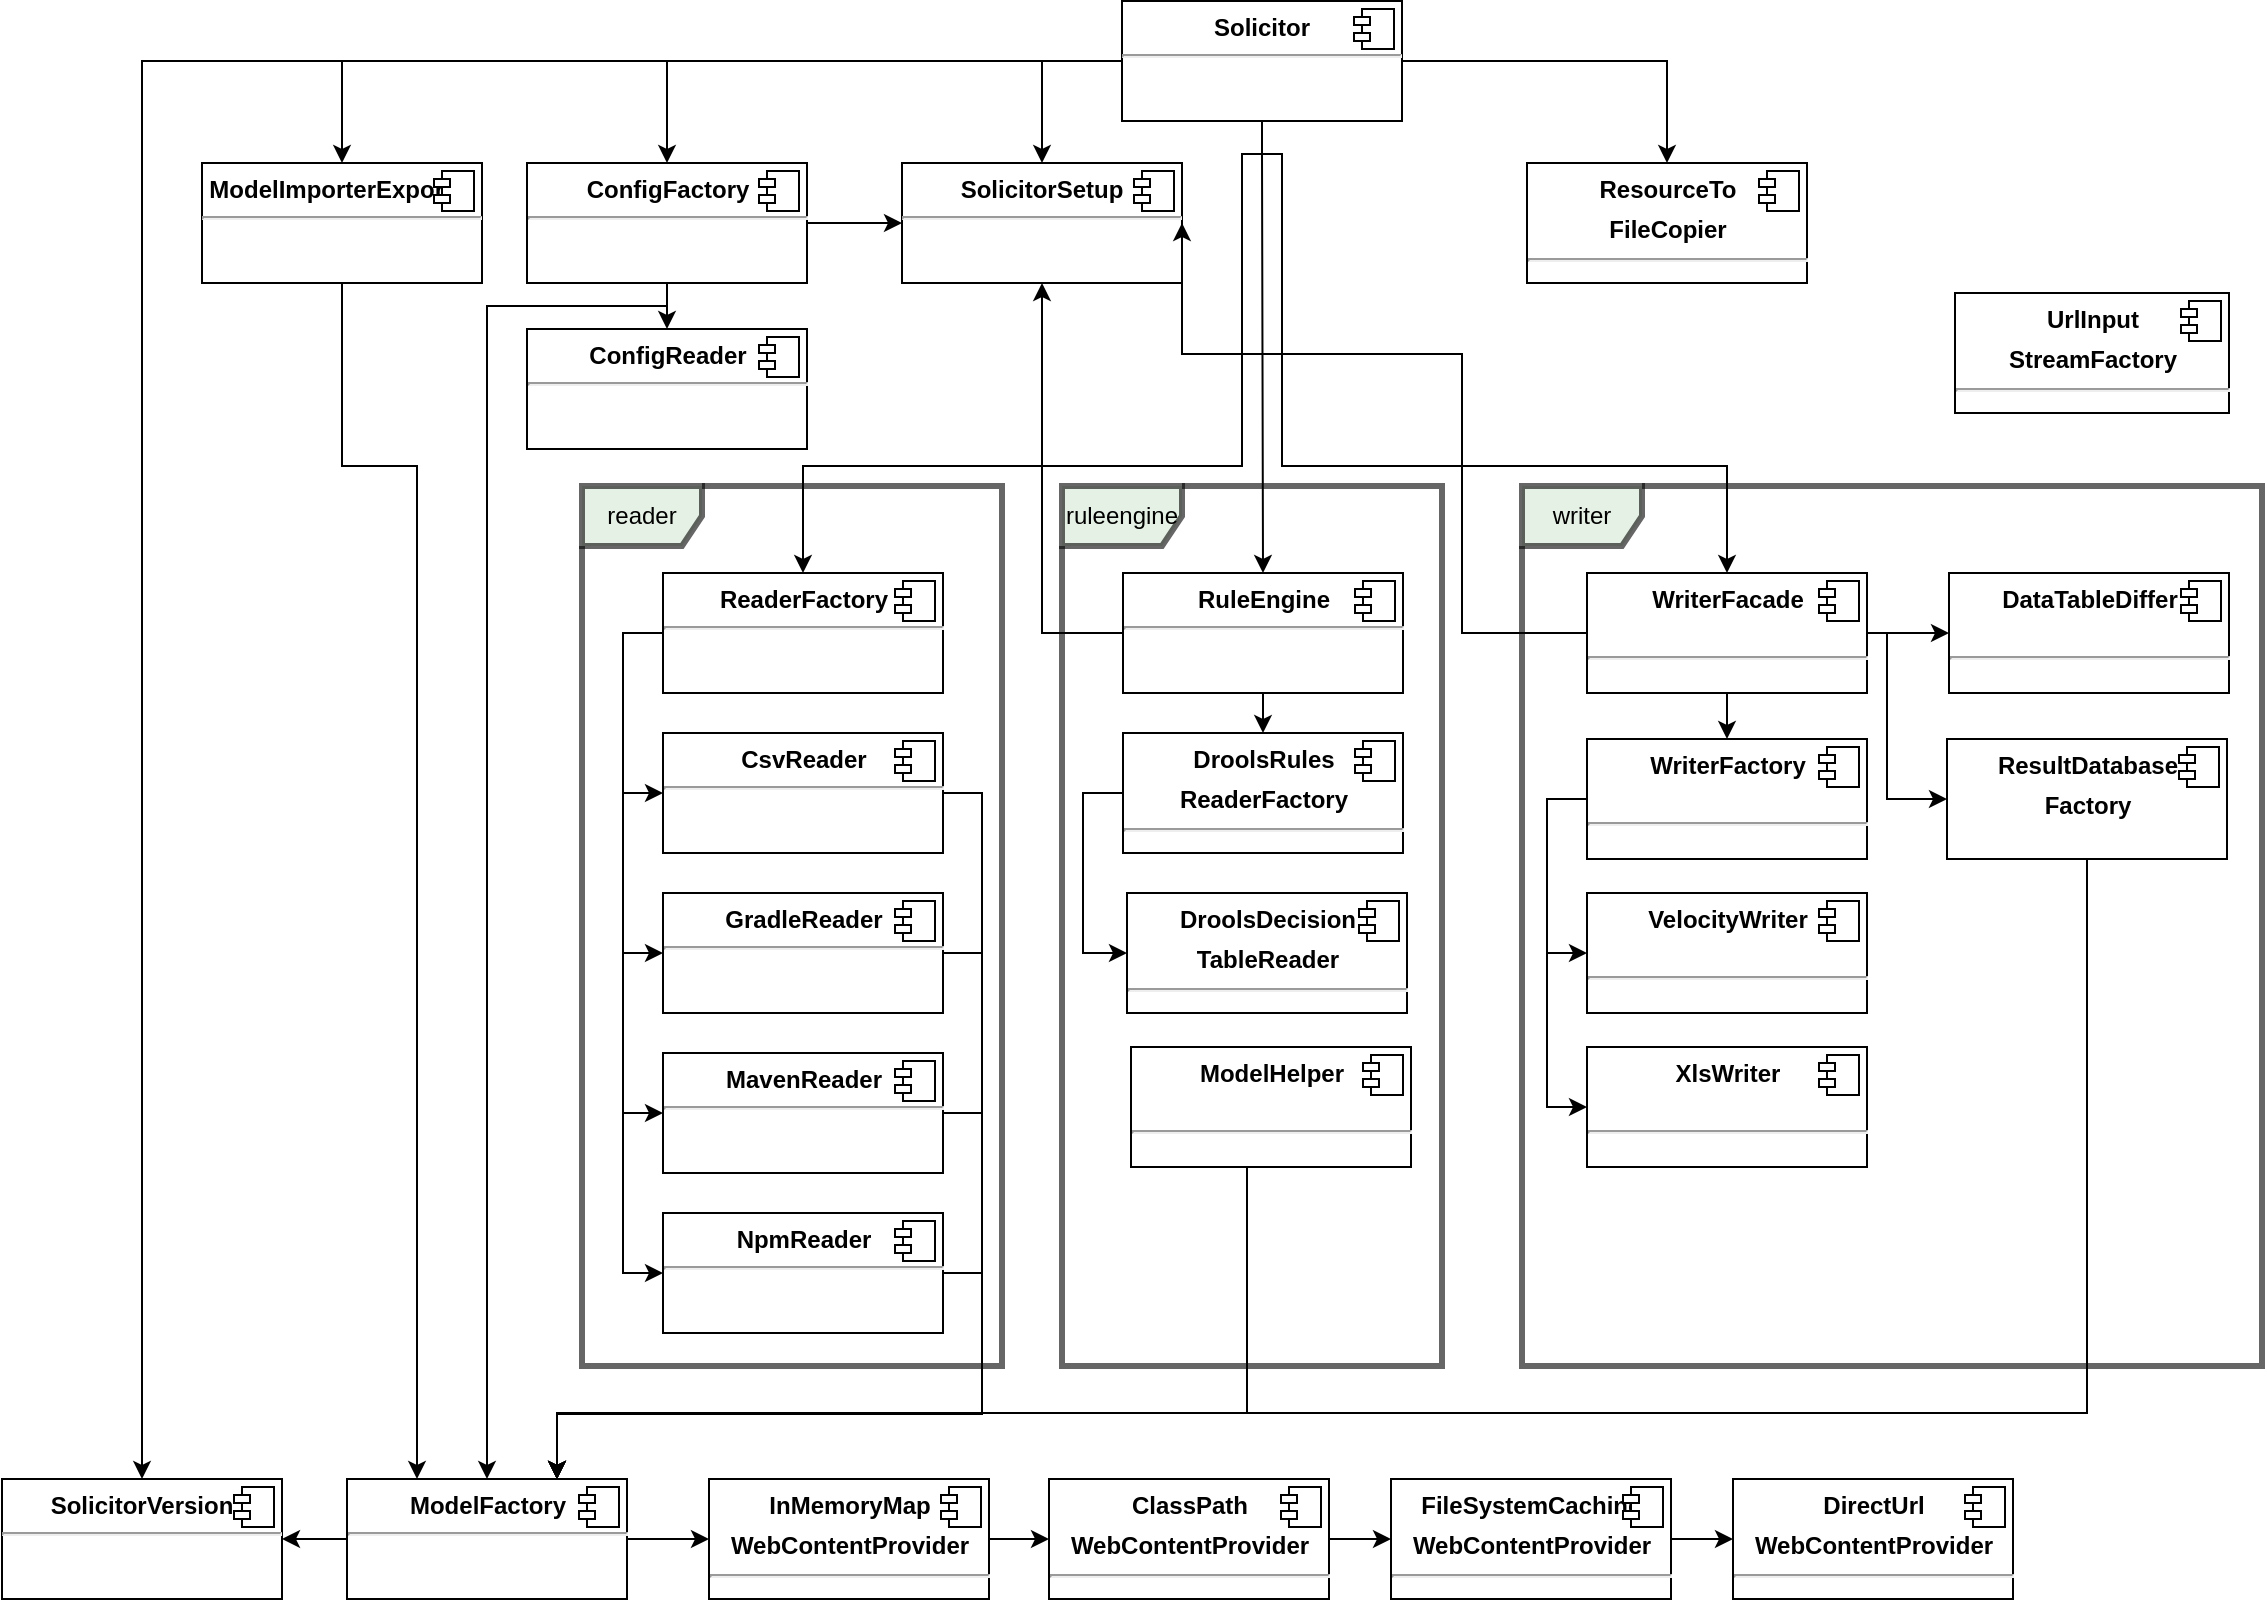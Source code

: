 <mxfile version="12.1.1" type="device" pages="1"><diagram id="d-dk45kshJez7QyFLIaU" name="Page-1"><mxGraphModel dx="928" dy="505" grid="1" gridSize="10" guides="1" tooltips="1" connect="1" arrows="1" fold="1" page="1" pageScale="1" pageWidth="1169" pageHeight="827" math="0" shadow="0"><root><mxCell id="0"/><mxCell id="1" parent="0"/><mxCell id="g61Bc657mv9JkBtAd2AT-109" value="ruleengine" style="shape=umlFrame;whiteSpace=wrap;html=1;fillColor=#D5E8D4;opacity=60;strokeWidth=3;" parent="1" vertex="1"><mxGeometry x="550" y="250" width="190" height="440" as="geometry"/></mxCell><mxCell id="g61Bc657mv9JkBtAd2AT-108" value="reader" style="shape=umlFrame;whiteSpace=wrap;html=1;fillColor=#D5E8D4;opacity=60;strokeWidth=3;" parent="1" vertex="1"><mxGeometry x="310" y="250" width="210" height="440" as="geometry"/></mxCell><mxCell id="g61Bc657mv9JkBtAd2AT-72" style="edgeStyle=orthogonalEdgeStyle;rounded=0;orthogonalLoop=1;jettySize=auto;html=1;" parent="1" source="g61Bc657mv9JkBtAd2AT-1" target="g61Bc657mv9JkBtAd2AT-19" edge="1"><mxGeometry relative="1" as="geometry"/></mxCell><mxCell id="g61Bc657mv9JkBtAd2AT-74" style="edgeStyle=orthogonalEdgeStyle;rounded=0;orthogonalLoop=1;jettySize=auto;html=1;" parent="1" source="g61Bc657mv9JkBtAd2AT-1" target="g61Bc657mv9JkBtAd2AT-9" edge="1"><mxGeometry relative="1" as="geometry"/></mxCell><mxCell id="g61Bc657mv9JkBtAd2AT-75" style="edgeStyle=orthogonalEdgeStyle;rounded=0;orthogonalLoop=1;jettySize=auto;html=1;exitX=0.5;exitY=1;exitDx=0;exitDy=0;entryX=0.5;entryY=0;entryDx=0;entryDy=0;" parent="1" source="g61Bc657mv9JkBtAd2AT-1" target="g61Bc657mv9JkBtAd2AT-54" edge="1"><mxGeometry relative="1" as="geometry"><Array as="points"><mxPoint x="660" y="84"/><mxPoint x="660" y="240"/><mxPoint x="883" y="240"/></Array></mxGeometry></mxCell><mxCell id="g61Bc657mv9JkBtAd2AT-76" style="edgeStyle=orthogonalEdgeStyle;rounded=0;orthogonalLoop=1;jettySize=auto;html=1;exitX=0.5;exitY=1;exitDx=0;exitDy=0;entryX=0.5;entryY=0;entryDx=0;entryDy=0;" parent="1" source="g61Bc657mv9JkBtAd2AT-1" target="g61Bc657mv9JkBtAd2AT-38" edge="1"><mxGeometry relative="1" as="geometry"><Array as="points"><mxPoint x="651" y="84"/></Array></mxGeometry></mxCell><mxCell id="g61Bc657mv9JkBtAd2AT-78" style="edgeStyle=orthogonalEdgeStyle;rounded=0;orthogonalLoop=1;jettySize=auto;html=1;exitX=0;exitY=0.5;exitDx=0;exitDy=0;entryX=0.5;entryY=0;entryDx=0;entryDy=0;" parent="1" source="g61Bc657mv9JkBtAd2AT-1" target="g61Bc657mv9JkBtAd2AT-5" edge="1"><mxGeometry relative="1" as="geometry"><Array as="points"><mxPoint x="90" y="38"/></Array></mxGeometry></mxCell><mxCell id="g61Bc657mv9JkBtAd2AT-79" style="edgeStyle=orthogonalEdgeStyle;rounded=0;orthogonalLoop=1;jettySize=auto;html=1;exitX=0;exitY=0.5;exitDx=0;exitDy=0;" parent="1" source="g61Bc657mv9JkBtAd2AT-1" target="g61Bc657mv9JkBtAd2AT-21" edge="1"><mxGeometry relative="1" as="geometry"/></mxCell><mxCell id="g61Bc657mv9JkBtAd2AT-80" style="edgeStyle=orthogonalEdgeStyle;rounded=0;orthogonalLoop=1;jettySize=auto;html=1;exitX=0;exitY=0.5;exitDx=0;exitDy=0;entryX=0.5;entryY=0;entryDx=0;entryDy=0;" parent="1" source="g61Bc657mv9JkBtAd2AT-1" target="g61Bc657mv9JkBtAd2AT-3" edge="1"><mxGeometry relative="1" as="geometry"/></mxCell><mxCell id="g61Bc657mv9JkBtAd2AT-81" style="edgeStyle=orthogonalEdgeStyle;rounded=0;orthogonalLoop=1;jettySize=auto;html=1;exitX=0.5;exitY=1;exitDx=0;exitDy=0;entryX=0.5;entryY=0;entryDx=0;entryDy=0;" parent="1" source="g61Bc657mv9JkBtAd2AT-1" target="g61Bc657mv9JkBtAd2AT-26" edge="1"><mxGeometry relative="1" as="geometry"><Array as="points"><mxPoint x="640" y="84"/><mxPoint x="640" y="240"/><mxPoint x="421" y="240"/></Array></mxGeometry></mxCell><mxCell id="g61Bc657mv9JkBtAd2AT-1" value="&lt;p style=&quot;margin: 0px ; margin-top: 6px ; text-align: center&quot;&gt;&lt;b&gt;Solicitor&lt;/b&gt;&lt;/p&gt;&lt;hr&gt;" style="align=left;overflow=fill;html=1;rotation=0;" parent="1" vertex="1"><mxGeometry x="580" y="7.5" width="140" height="60" as="geometry"/></mxCell><mxCell id="g61Bc657mv9JkBtAd2AT-2" value="" style="shape=component;jettyWidth=8;jettyHeight=4;" parent="g61Bc657mv9JkBtAd2AT-1" vertex="1"><mxGeometry x="1" width="20" height="20" relative="1" as="geometry"><mxPoint x="-24" y="4" as="offset"/></mxGeometry></mxCell><mxCell id="g61Bc657mv9JkBtAd2AT-3" value="&lt;p style=&quot;margin: 0px ; margin-top: 6px ; text-align: center&quot;&gt;&lt;b&gt;SolicitorSetup&lt;/b&gt;&lt;/p&gt;&lt;hr&gt;" style="align=left;overflow=fill;html=1;rotation=0;" parent="1" vertex="1"><mxGeometry x="470" y="88.5" width="140" height="60" as="geometry"/></mxCell><mxCell id="g61Bc657mv9JkBtAd2AT-4" value="" style="shape=component;jettyWidth=8;jettyHeight=4;" parent="g61Bc657mv9JkBtAd2AT-3" vertex="1"><mxGeometry x="1" width="20" height="20" relative="1" as="geometry"><mxPoint x="-24" y="4" as="offset"/></mxGeometry></mxCell><mxCell id="g61Bc657mv9JkBtAd2AT-5" value="&lt;p style=&quot;margin: 0px ; margin-top: 6px ; text-align: center&quot;&gt;&lt;b&gt;SolicitorVersion&lt;/b&gt;&lt;/p&gt;&lt;hr&gt;" style="align=left;overflow=fill;html=1;rotation=0;" parent="1" vertex="1"><mxGeometry x="20" y="746.5" width="140" height="60" as="geometry"/></mxCell><mxCell id="g61Bc657mv9JkBtAd2AT-6" value="" style="shape=component;jettyWidth=8;jettyHeight=4;" parent="g61Bc657mv9JkBtAd2AT-5" vertex="1"><mxGeometry x="1" width="20" height="20" relative="1" as="geometry"><mxPoint x="-24" y="4" as="offset"/></mxGeometry></mxCell><mxCell id="g61Bc657mv9JkBtAd2AT-7" value="&lt;p style=&quot;margin: 0px ; margin-top: 6px ; text-align: center&quot;&gt;&lt;b&gt;UrlInput&lt;/b&gt;&lt;/p&gt;&lt;p style=&quot;margin: 0px ; margin-top: 6px ; text-align: center&quot;&gt;&lt;b&gt;StreamFactory&lt;/b&gt;&lt;br&gt;&lt;/p&gt;&lt;hr&gt;" style="align=left;overflow=fill;html=1;rotation=0;" parent="1" vertex="1"><mxGeometry x="996.5" y="153.5" width="137" height="60" as="geometry"/></mxCell><mxCell id="g61Bc657mv9JkBtAd2AT-8" value="" style="shape=component;jettyWidth=8;jettyHeight=4;" parent="g61Bc657mv9JkBtAd2AT-7" vertex="1"><mxGeometry x="1" width="20" height="20" relative="1" as="geometry"><mxPoint x="-24" y="4" as="offset"/></mxGeometry></mxCell><mxCell id="g61Bc657mv9JkBtAd2AT-9" value="&lt;p style=&quot;margin: 0px ; margin-top: 6px ; text-align: center&quot;&gt;&lt;b&gt;ResourceTo&lt;/b&gt;&lt;/p&gt;&lt;p style=&quot;margin: 0px ; margin-top: 6px ; text-align: center&quot;&gt;&lt;b&gt;FileCopier&lt;/b&gt;&lt;br&gt;&lt;/p&gt;&lt;hr&gt;" style="align=left;overflow=fill;html=1;rotation=0;" parent="1" vertex="1"><mxGeometry x="782.5" y="88.5" width="140" height="60" as="geometry"/></mxCell><mxCell id="g61Bc657mv9JkBtAd2AT-10" value="" style="shape=component;jettyWidth=8;jettyHeight=4;" parent="g61Bc657mv9JkBtAd2AT-9" vertex="1"><mxGeometry x="1" width="20" height="20" relative="1" as="geometry"><mxPoint x="-24" y="4" as="offset"/></mxGeometry></mxCell><mxCell id="g61Bc657mv9JkBtAd2AT-88" style="edgeStyle=orthogonalEdgeStyle;rounded=0;orthogonalLoop=1;jettySize=auto;html=1;exitX=1;exitY=0.5;exitDx=0;exitDy=0;entryX=0;entryY=0.5;entryDx=0;entryDy=0;" parent="1" source="g61Bc657mv9JkBtAd2AT-11" target="g61Bc657mv9JkBtAd2AT-15" edge="1"><mxGeometry relative="1" as="geometry"/></mxCell><mxCell id="g61Bc657mv9JkBtAd2AT-11" value="&lt;p style=&quot;margin: 0px ; margin-top: 6px ; text-align: center&quot;&gt;&lt;b&gt;ClassPath&lt;/b&gt;&lt;/p&gt;&lt;p style=&quot;margin: 0px ; margin-top: 6px ; text-align: center&quot;&gt;&lt;b&gt;WebContentProvider&lt;/b&gt;&lt;br&gt;&lt;/p&gt;&lt;hr&gt;" style="align=left;overflow=fill;html=1;rotation=0;" parent="1" vertex="1"><mxGeometry x="543.5" y="746.5" width="140" height="60" as="geometry"/></mxCell><mxCell id="g61Bc657mv9JkBtAd2AT-12" value="" style="shape=component;jettyWidth=8;jettyHeight=4;" parent="g61Bc657mv9JkBtAd2AT-11" vertex="1"><mxGeometry x="1" width="20" height="20" relative="1" as="geometry"><mxPoint x="-24" y="4" as="offset"/></mxGeometry></mxCell><mxCell id="g61Bc657mv9JkBtAd2AT-13" value="&lt;p style=&quot;margin: 0px ; margin-top: 6px ; text-align: center&quot;&gt;&lt;b&gt;DirectUrl&lt;/b&gt;&lt;/p&gt;&lt;p style=&quot;margin: 0px ; margin-top: 6px ; text-align: center&quot;&gt;&lt;b&gt;WebContentProvider&lt;/b&gt;&lt;br&gt;&lt;/p&gt;&lt;hr&gt;" style="align=left;overflow=fill;html=1;rotation=0;" parent="1" vertex="1"><mxGeometry x="885.5" y="746.5" width="140" height="60" as="geometry"/></mxCell><mxCell id="g61Bc657mv9JkBtAd2AT-14" value="" style="shape=component;jettyWidth=8;jettyHeight=4;" parent="g61Bc657mv9JkBtAd2AT-13" vertex="1"><mxGeometry x="1" width="20" height="20" relative="1" as="geometry"><mxPoint x="-24" y="4" as="offset"/></mxGeometry></mxCell><mxCell id="g61Bc657mv9JkBtAd2AT-89" style="edgeStyle=orthogonalEdgeStyle;rounded=0;orthogonalLoop=1;jettySize=auto;html=1;exitX=1;exitY=0.5;exitDx=0;exitDy=0;entryX=0;entryY=0.5;entryDx=0;entryDy=0;" parent="1" source="g61Bc657mv9JkBtAd2AT-15" target="g61Bc657mv9JkBtAd2AT-13" edge="1"><mxGeometry relative="1" as="geometry"/></mxCell><mxCell id="g61Bc657mv9JkBtAd2AT-15" value="&lt;p style=&quot;margin: 0px ; margin-top: 6px ; text-align: center&quot;&gt;&lt;b&gt;FileSystemCaching&lt;/b&gt;&lt;/p&gt;&lt;p style=&quot;margin: 0px ; margin-top: 6px ; text-align: center&quot;&gt;&lt;b&gt;WebContentProvider&lt;/b&gt;&lt;br&gt;&lt;/p&gt;&lt;hr&gt;" style="align=left;overflow=fill;html=1;rotation=0;" parent="1" vertex="1"><mxGeometry x="714.5" y="746.5" width="140" height="60" as="geometry"/></mxCell><mxCell id="g61Bc657mv9JkBtAd2AT-16" value="" style="shape=component;jettyWidth=8;jettyHeight=4;" parent="g61Bc657mv9JkBtAd2AT-15" vertex="1"><mxGeometry x="1" width="20" height="20" relative="1" as="geometry"><mxPoint x="-24" y="4" as="offset"/></mxGeometry></mxCell><mxCell id="g61Bc657mv9JkBtAd2AT-87" style="edgeStyle=orthogonalEdgeStyle;rounded=0;orthogonalLoop=1;jettySize=auto;html=1;exitX=1;exitY=0.5;exitDx=0;exitDy=0;entryX=0;entryY=0.5;entryDx=0;entryDy=0;" parent="1" source="g61Bc657mv9JkBtAd2AT-17" target="g61Bc657mv9JkBtAd2AT-11" edge="1"><mxGeometry relative="1" as="geometry"/></mxCell><mxCell id="g61Bc657mv9JkBtAd2AT-17" value="&lt;p style=&quot;margin: 0px ; margin-top: 6px ; text-align: center&quot;&gt;&lt;b&gt;InMemoryMap&lt;/b&gt;&lt;/p&gt;&lt;p style=&quot;margin: 0px ; margin-top: 6px ; text-align: center&quot;&gt;&lt;b&gt;WebContentProvider&lt;/b&gt;&lt;br&gt;&lt;/p&gt;&lt;hr&gt;" style="align=left;overflow=fill;html=1;rotation=0;" parent="1" vertex="1"><mxGeometry x="373.5" y="746.5" width="140" height="60" as="geometry"/></mxCell><mxCell id="g61Bc657mv9JkBtAd2AT-18" value="" style="shape=component;jettyWidth=8;jettyHeight=4;" parent="g61Bc657mv9JkBtAd2AT-17" vertex="1"><mxGeometry x="1" width="20" height="20" relative="1" as="geometry"><mxPoint x="-24" y="4" as="offset"/></mxGeometry></mxCell><mxCell id="g61Bc657mv9JkBtAd2AT-71" style="edgeStyle=orthogonalEdgeStyle;rounded=0;orthogonalLoop=1;jettySize=auto;html=1;exitX=0.5;exitY=1;exitDx=0;exitDy=0;entryX=0.25;entryY=0;entryDx=0;entryDy=0;" parent="1" source="g61Bc657mv9JkBtAd2AT-19" target="g61Bc657mv9JkBtAd2AT-24" edge="1"><mxGeometry relative="1" as="geometry"><Array as="points"><mxPoint x="190" y="240"/><mxPoint x="228" y="240"/></Array></mxGeometry></mxCell><mxCell id="g61Bc657mv9JkBtAd2AT-19" value="&lt;p style=&quot;margin: 0px ; margin-top: 6px ; text-align: center&quot;&gt;&lt;b&gt;ModelImporterExporter&lt;/b&gt;&lt;/p&gt;&lt;hr&gt;" style="align=left;overflow=fill;html=1;rotation=0;" parent="1" vertex="1"><mxGeometry x="120" y="88.5" width="140" height="60" as="geometry"/></mxCell><mxCell id="g61Bc657mv9JkBtAd2AT-20" value="" style="shape=component;jettyWidth=8;jettyHeight=4;" parent="g61Bc657mv9JkBtAd2AT-19" vertex="1"><mxGeometry x="1" width="20" height="20" relative="1" as="geometry"><mxPoint x="-24" y="4" as="offset"/></mxGeometry></mxCell><mxCell id="g61Bc657mv9JkBtAd2AT-90" style="edgeStyle=orthogonalEdgeStyle;rounded=0;orthogonalLoop=1;jettySize=auto;html=1;exitX=0.5;exitY=1;exitDx=0;exitDy=0;entryX=0.5;entryY=0;entryDx=0;entryDy=0;" parent="1" source="g61Bc657mv9JkBtAd2AT-21" target="g61Bc657mv9JkBtAd2AT-24" edge="1"><mxGeometry relative="1" as="geometry"><Array as="points"><mxPoint x="353" y="160"/><mxPoint x="263" y="160"/></Array></mxGeometry></mxCell><mxCell id="g61Bc657mv9JkBtAd2AT-102" style="edgeStyle=orthogonalEdgeStyle;rounded=0;orthogonalLoop=1;jettySize=auto;html=1;exitX=1;exitY=0.5;exitDx=0;exitDy=0;entryX=0;entryY=0.5;entryDx=0;entryDy=0;" parent="1" source="g61Bc657mv9JkBtAd2AT-21" target="g61Bc657mv9JkBtAd2AT-3" edge="1"><mxGeometry relative="1" as="geometry"/></mxCell><mxCell id="E12I5hy7IiAWHUOPnKXT-3" style="edgeStyle=orthogonalEdgeStyle;rounded=0;orthogonalLoop=1;jettySize=auto;html=1;exitX=0.5;exitY=1;exitDx=0;exitDy=0;entryX=0.5;entryY=0;entryDx=0;entryDy=0;" edge="1" parent="1" source="g61Bc657mv9JkBtAd2AT-21" target="E12I5hy7IiAWHUOPnKXT-1"><mxGeometry relative="1" as="geometry"><Array as="points"><mxPoint x="353" y="170"/><mxPoint x="353" y="170"/></Array></mxGeometry></mxCell><mxCell id="g61Bc657mv9JkBtAd2AT-21" value="&lt;p style=&quot;margin: 0px ; margin-top: 6px ; text-align: center&quot;&gt;&lt;b&gt;ConfigFactory&lt;/b&gt;&lt;/p&gt;&lt;hr&gt;" style="align=left;overflow=fill;html=1;rotation=0;" parent="1" vertex="1"><mxGeometry x="282.5" y="88.5" width="140" height="60" as="geometry"/></mxCell><mxCell id="g61Bc657mv9JkBtAd2AT-22" value="" style="shape=component;jettyWidth=8;jettyHeight=4;" parent="g61Bc657mv9JkBtAd2AT-21" vertex="1"><mxGeometry x="1" width="20" height="20" relative="1" as="geometry"><mxPoint x="-24" y="4" as="offset"/></mxGeometry></mxCell><mxCell id="g61Bc657mv9JkBtAd2AT-86" style="edgeStyle=orthogonalEdgeStyle;rounded=0;orthogonalLoop=1;jettySize=auto;html=1;exitX=1;exitY=0.5;exitDx=0;exitDy=0;entryX=0;entryY=0.5;entryDx=0;entryDy=0;" parent="1" source="g61Bc657mv9JkBtAd2AT-24" target="g61Bc657mv9JkBtAd2AT-17" edge="1"><mxGeometry relative="1" as="geometry"/></mxCell><mxCell id="g61Bc657mv9JkBtAd2AT-101" style="edgeStyle=orthogonalEdgeStyle;rounded=0;orthogonalLoop=1;jettySize=auto;html=1;exitX=0;exitY=0.5;exitDx=0;exitDy=0;entryX=1;entryY=0.5;entryDx=0;entryDy=0;" parent="1" source="g61Bc657mv9JkBtAd2AT-24" target="g61Bc657mv9JkBtAd2AT-5" edge="1"><mxGeometry relative="1" as="geometry"/></mxCell><mxCell id="g61Bc657mv9JkBtAd2AT-24" value="&lt;p style=&quot;margin: 0px ; margin-top: 6px ; text-align: center&quot;&gt;&lt;b&gt;ModelFactory&lt;/b&gt;&lt;/p&gt;&lt;hr&gt;" style="align=left;overflow=fill;html=1;rotation=0;" parent="1" vertex="1"><mxGeometry x="192.5" y="746.5" width="140" height="60" as="geometry"/></mxCell><mxCell id="g61Bc657mv9JkBtAd2AT-25" value="" style="shape=component;jettyWidth=8;jettyHeight=4;" parent="g61Bc657mv9JkBtAd2AT-24" vertex="1"><mxGeometry x="1" width="20" height="20" relative="1" as="geometry"><mxPoint x="-24" y="4" as="offset"/></mxGeometry></mxCell><mxCell id="g61Bc657mv9JkBtAd2AT-57" style="edgeStyle=orthogonalEdgeStyle;rounded=0;orthogonalLoop=1;jettySize=auto;html=1;exitX=0;exitY=0.5;exitDx=0;exitDy=0;entryX=0;entryY=0.5;entryDx=0;entryDy=0;" parent="1" source="g61Bc657mv9JkBtAd2AT-26" target="g61Bc657mv9JkBtAd2AT-28" edge="1"><mxGeometry relative="1" as="geometry"/></mxCell><mxCell id="g61Bc657mv9JkBtAd2AT-59" style="edgeStyle=orthogonalEdgeStyle;rounded=0;orthogonalLoop=1;jettySize=auto;html=1;exitX=0;exitY=0.5;exitDx=0;exitDy=0;entryX=0;entryY=0.5;entryDx=0;entryDy=0;" parent="1" source="g61Bc657mv9JkBtAd2AT-26" target="g61Bc657mv9JkBtAd2AT-30" edge="1"><mxGeometry relative="1" as="geometry"/></mxCell><mxCell id="g61Bc657mv9JkBtAd2AT-60" style="edgeStyle=orthogonalEdgeStyle;rounded=0;orthogonalLoop=1;jettySize=auto;html=1;exitX=0;exitY=0.5;exitDx=0;exitDy=0;entryX=0;entryY=0.5;entryDx=0;entryDy=0;" parent="1" source="g61Bc657mv9JkBtAd2AT-26" target="g61Bc657mv9JkBtAd2AT-32" edge="1"><mxGeometry relative="1" as="geometry"/></mxCell><mxCell id="g61Bc657mv9JkBtAd2AT-61" style="edgeStyle=orthogonalEdgeStyle;rounded=0;orthogonalLoop=1;jettySize=auto;html=1;exitX=0;exitY=0.5;exitDx=0;exitDy=0;entryX=0;entryY=0.5;entryDx=0;entryDy=0;" parent="1" source="g61Bc657mv9JkBtAd2AT-26" target="g61Bc657mv9JkBtAd2AT-34" edge="1"><mxGeometry relative="1" as="geometry"/></mxCell><mxCell id="g61Bc657mv9JkBtAd2AT-26" value="&lt;p style=&quot;margin: 0px ; margin-top: 6px ; text-align: center&quot;&gt;&lt;b&gt;ReaderFactory&lt;/b&gt;&lt;/p&gt;&lt;hr&gt;" style="align=left;overflow=fill;html=1;rotation=0;" parent="1" vertex="1"><mxGeometry x="350.5" y="293.5" width="140" height="60" as="geometry"/></mxCell><mxCell id="g61Bc657mv9JkBtAd2AT-27" value="" style="shape=component;jettyWidth=8;jettyHeight=4;" parent="g61Bc657mv9JkBtAd2AT-26" vertex="1"><mxGeometry x="1" width="20" height="20" relative="1" as="geometry"><mxPoint x="-24" y="4" as="offset"/></mxGeometry></mxCell><mxCell id="g61Bc657mv9JkBtAd2AT-95" style="edgeStyle=orthogonalEdgeStyle;rounded=0;orthogonalLoop=1;jettySize=auto;html=1;exitX=1;exitY=0.5;exitDx=0;exitDy=0;entryX=0.75;entryY=0;entryDx=0;entryDy=0;" parent="1" source="g61Bc657mv9JkBtAd2AT-28" target="g61Bc657mv9JkBtAd2AT-24" edge="1"><mxGeometry relative="1" as="geometry"><Array as="points"><mxPoint x="510" y="404"/><mxPoint x="510" y="714"/><mxPoint x="298" y="714"/></Array></mxGeometry></mxCell><mxCell id="g61Bc657mv9JkBtAd2AT-28" value="&lt;p style=&quot;margin: 0px ; margin-top: 6px ; text-align: center&quot;&gt;&lt;b&gt;CsvReader&lt;/b&gt;&lt;/p&gt;&lt;hr&gt;" style="align=left;overflow=fill;html=1;rotation=0;" parent="1" vertex="1"><mxGeometry x="350.5" y="373.5" width="140" height="60" as="geometry"/></mxCell><mxCell id="g61Bc657mv9JkBtAd2AT-29" value="" style="shape=component;jettyWidth=8;jettyHeight=4;" parent="g61Bc657mv9JkBtAd2AT-28" vertex="1"><mxGeometry x="1" width="20" height="20" relative="1" as="geometry"><mxPoint x="-24" y="4" as="offset"/></mxGeometry></mxCell><mxCell id="g61Bc657mv9JkBtAd2AT-96" style="edgeStyle=orthogonalEdgeStyle;rounded=0;orthogonalLoop=1;jettySize=auto;html=1;exitX=1;exitY=0.5;exitDx=0;exitDy=0;entryX=0.75;entryY=0;entryDx=0;entryDy=0;" parent="1" source="g61Bc657mv9JkBtAd2AT-30" target="g61Bc657mv9JkBtAd2AT-24" edge="1"><mxGeometry relative="1" as="geometry"><Array as="points"><mxPoint x="510" y="484"/><mxPoint x="510" y="714"/><mxPoint x="298" y="714"/></Array></mxGeometry></mxCell><mxCell id="g61Bc657mv9JkBtAd2AT-30" value="&lt;p style=&quot;margin: 0px ; margin-top: 6px ; text-align: center&quot;&gt;&lt;b&gt;GradleReader&lt;/b&gt;&lt;/p&gt;&lt;hr&gt;" style="align=left;overflow=fill;html=1;rotation=0;" parent="1" vertex="1"><mxGeometry x="350.5" y="453.5" width="140" height="60" as="geometry"/></mxCell><mxCell id="g61Bc657mv9JkBtAd2AT-31" value="" style="shape=component;jettyWidth=8;jettyHeight=4;" parent="g61Bc657mv9JkBtAd2AT-30" vertex="1"><mxGeometry x="1" width="20" height="20" relative="1" as="geometry"><mxPoint x="-24" y="4" as="offset"/></mxGeometry></mxCell><mxCell id="g61Bc657mv9JkBtAd2AT-97" style="edgeStyle=orthogonalEdgeStyle;rounded=0;orthogonalLoop=1;jettySize=auto;html=1;exitX=1;exitY=0.5;exitDx=0;exitDy=0;entryX=0.75;entryY=0;entryDx=0;entryDy=0;" parent="1" source="g61Bc657mv9JkBtAd2AT-32" target="g61Bc657mv9JkBtAd2AT-24" edge="1"><mxGeometry relative="1" as="geometry"><Array as="points"><mxPoint x="510" y="564"/><mxPoint x="510" y="714"/><mxPoint x="298" y="714"/></Array></mxGeometry></mxCell><mxCell id="g61Bc657mv9JkBtAd2AT-32" value="&lt;p style=&quot;margin: 0px ; margin-top: 6px ; text-align: center&quot;&gt;&lt;b&gt;MavenReader&lt;/b&gt;&lt;/p&gt;&lt;hr&gt;" style="align=left;overflow=fill;html=1;rotation=0;" parent="1" vertex="1"><mxGeometry x="350.5" y="533.5" width="140" height="60" as="geometry"/></mxCell><mxCell id="g61Bc657mv9JkBtAd2AT-33" value="" style="shape=component;jettyWidth=8;jettyHeight=4;" parent="g61Bc657mv9JkBtAd2AT-32" vertex="1"><mxGeometry x="1" width="20" height="20" relative="1" as="geometry"><mxPoint x="-24" y="4" as="offset"/></mxGeometry></mxCell><mxCell id="g61Bc657mv9JkBtAd2AT-98" style="edgeStyle=orthogonalEdgeStyle;rounded=0;orthogonalLoop=1;jettySize=auto;html=1;exitX=1;exitY=0.5;exitDx=0;exitDy=0;entryX=0.75;entryY=0;entryDx=0;entryDy=0;" parent="1" source="g61Bc657mv9JkBtAd2AT-34" target="g61Bc657mv9JkBtAd2AT-24" edge="1"><mxGeometry relative="1" as="geometry"><Array as="points"><mxPoint x="510" y="644"/><mxPoint x="510" y="714"/><mxPoint x="298" y="714"/></Array></mxGeometry></mxCell><mxCell id="g61Bc657mv9JkBtAd2AT-34" value="&lt;p style=&quot;margin: 0px ; margin-top: 6px ; text-align: center&quot;&gt;&lt;b&gt;NpmReader&lt;/b&gt;&lt;/p&gt;&lt;hr&gt;" style="align=left;overflow=fill;html=1;rotation=0;" parent="1" vertex="1"><mxGeometry x="350.5" y="613.5" width="140" height="60" as="geometry"/></mxCell><mxCell id="g61Bc657mv9JkBtAd2AT-35" value="" style="shape=component;jettyWidth=8;jettyHeight=4;" parent="g61Bc657mv9JkBtAd2AT-34" vertex="1"><mxGeometry x="1" width="20" height="20" relative="1" as="geometry"><mxPoint x="-24" y="4" as="offset"/></mxGeometry></mxCell><mxCell id="g61Bc657mv9JkBtAd2AT-36" value="&lt;p style=&quot;margin: 0px ; margin-top: 6px ; text-align: center&quot;&gt;&lt;b&gt;DroolsDecision&lt;/b&gt;&lt;/p&gt;&lt;p style=&quot;margin: 0px ; margin-top: 6px ; text-align: center&quot;&gt;&lt;b&gt;TableReader&lt;/b&gt;&lt;/p&gt;&lt;hr&gt;" style="align=left;overflow=fill;html=1;rotation=0;" parent="1" vertex="1"><mxGeometry x="582.5" y="453.5" width="140" height="60" as="geometry"/></mxCell><mxCell id="g61Bc657mv9JkBtAd2AT-37" value="" style="shape=component;jettyWidth=8;jettyHeight=4;" parent="g61Bc657mv9JkBtAd2AT-36" vertex="1"><mxGeometry x="1" width="20" height="20" relative="1" as="geometry"><mxPoint x="-24" y="4" as="offset"/></mxGeometry></mxCell><mxCell id="g61Bc657mv9JkBtAd2AT-70" style="edgeStyle=orthogonalEdgeStyle;rounded=0;orthogonalLoop=1;jettySize=auto;html=1;exitX=0.5;exitY=1;exitDx=0;exitDy=0;entryX=0.5;entryY=0;entryDx=0;entryDy=0;" parent="1" source="g61Bc657mv9JkBtAd2AT-38" target="g61Bc657mv9JkBtAd2AT-40" edge="1"><mxGeometry relative="1" as="geometry"/></mxCell><mxCell id="g61Bc657mv9JkBtAd2AT-103" style="edgeStyle=orthogonalEdgeStyle;rounded=0;orthogonalLoop=1;jettySize=auto;html=1;exitX=0;exitY=0.5;exitDx=0;exitDy=0;entryX=0.5;entryY=1;entryDx=0;entryDy=0;" parent="1" source="g61Bc657mv9JkBtAd2AT-38" target="g61Bc657mv9JkBtAd2AT-3" edge="1"><mxGeometry relative="1" as="geometry"/></mxCell><mxCell id="g61Bc657mv9JkBtAd2AT-38" value="&lt;p style=&quot;margin: 0px ; margin-top: 6px ; text-align: center&quot;&gt;&lt;b&gt;RuleEngine&lt;/b&gt;&lt;/p&gt;&lt;hr&gt;" style="align=left;overflow=fill;html=1;rotation=0;" parent="1" vertex="1"><mxGeometry x="580.5" y="293.5" width="140" height="60" as="geometry"/></mxCell><mxCell id="g61Bc657mv9JkBtAd2AT-39" value="" style="shape=component;jettyWidth=8;jettyHeight=4;" parent="g61Bc657mv9JkBtAd2AT-38" vertex="1"><mxGeometry x="1" width="20" height="20" relative="1" as="geometry"><mxPoint x="-24" y="4" as="offset"/></mxGeometry></mxCell><mxCell id="g61Bc657mv9JkBtAd2AT-69" style="edgeStyle=orthogonalEdgeStyle;rounded=0;orthogonalLoop=1;jettySize=auto;html=1;exitX=0;exitY=0.5;exitDx=0;exitDy=0;entryX=0;entryY=0.5;entryDx=0;entryDy=0;" parent="1" source="g61Bc657mv9JkBtAd2AT-40" target="g61Bc657mv9JkBtAd2AT-36" edge="1"><mxGeometry relative="1" as="geometry"/></mxCell><mxCell id="g61Bc657mv9JkBtAd2AT-40" value="&lt;p style=&quot;margin: 0px ; margin-top: 6px ; text-align: center&quot;&gt;&lt;b&gt;DroolsRules&lt;/b&gt;&lt;/p&gt;&lt;p style=&quot;margin: 0px ; margin-top: 6px ; text-align: center&quot;&gt;&lt;b&gt;ReaderFactory&lt;/b&gt;&lt;/p&gt;&lt;hr&gt;" style="align=left;overflow=fill;html=1;rotation=0;" parent="1" vertex="1"><mxGeometry x="580.5" y="373.5" width="140" height="60" as="geometry"/></mxCell><mxCell id="g61Bc657mv9JkBtAd2AT-41" value="" style="shape=component;jettyWidth=8;jettyHeight=4;" parent="g61Bc657mv9JkBtAd2AT-40" vertex="1"><mxGeometry x="1" width="20" height="20" relative="1" as="geometry"><mxPoint x="-24" y="4" as="offset"/></mxGeometry></mxCell><mxCell id="g61Bc657mv9JkBtAd2AT-99" style="edgeStyle=orthogonalEdgeStyle;rounded=0;orthogonalLoop=1;jettySize=auto;html=1;exitX=0.5;exitY=1;exitDx=0;exitDy=0;entryX=0.75;entryY=0;entryDx=0;entryDy=0;" parent="1" source="g61Bc657mv9JkBtAd2AT-42" target="g61Bc657mv9JkBtAd2AT-24" edge="1"><mxGeometry relative="1" as="geometry"><Array as="points"><mxPoint x="642.5" y="713.5"/><mxPoint x="297.5" y="713.5"/></Array></mxGeometry></mxCell><mxCell id="g61Bc657mv9JkBtAd2AT-42" value="&lt;p style=&quot;margin: 0px ; margin-top: 6px ; text-align: center&quot;&gt;&lt;b&gt;ModelHelper&lt;/b&gt;&lt;/p&gt;&lt;br&gt;&lt;hr&gt;" style="align=left;overflow=fill;html=1;rotation=0;" parent="1" vertex="1"><mxGeometry x="584.5" y="530.5" width="140" height="60" as="geometry"/></mxCell><mxCell id="g61Bc657mv9JkBtAd2AT-43" value="" style="shape=component;jettyWidth=8;jettyHeight=4;" parent="g61Bc657mv9JkBtAd2AT-42" vertex="1"><mxGeometry x="1" width="20" height="20" relative="1" as="geometry"><mxPoint x="-24" y="4" as="offset"/></mxGeometry></mxCell><mxCell id="g61Bc657mv9JkBtAd2AT-100" style="edgeStyle=orthogonalEdgeStyle;rounded=0;orthogonalLoop=1;jettySize=auto;html=1;exitX=0.5;exitY=1;exitDx=0;exitDy=0;entryX=0.75;entryY=0;entryDx=0;entryDy=0;" parent="1" source="g61Bc657mv9JkBtAd2AT-44" target="g61Bc657mv9JkBtAd2AT-24" edge="1"><mxGeometry relative="1" as="geometry"><Array as="points"><mxPoint x="1062.5" y="713.5"/><mxPoint x="297.5" y="713.5"/></Array></mxGeometry></mxCell><mxCell id="g61Bc657mv9JkBtAd2AT-44" value="&lt;p style=&quot;margin: 0px ; margin-top: 6px ; text-align: center&quot;&gt;&lt;b&gt;ResultDatabase&lt;/b&gt;&lt;/p&gt;&lt;p style=&quot;margin: 0px ; margin-top: 6px ; text-align: center&quot;&gt;&lt;b&gt;Factory&lt;/b&gt;&lt;/p&gt;&lt;br&gt;&lt;hr&gt;" style="align=left;overflow=fill;html=1;rotation=0;" parent="1" vertex="1"><mxGeometry x="992.5" y="376.5" width="140" height="60" as="geometry"/></mxCell><mxCell id="g61Bc657mv9JkBtAd2AT-45" value="" style="shape=component;jettyWidth=8;jettyHeight=4;" parent="g61Bc657mv9JkBtAd2AT-44" vertex="1"><mxGeometry x="1" width="20" height="20" relative="1" as="geometry"><mxPoint x="-24" y="4" as="offset"/></mxGeometry></mxCell><mxCell id="g61Bc657mv9JkBtAd2AT-64" style="edgeStyle=orthogonalEdgeStyle;rounded=0;orthogonalLoop=1;jettySize=auto;html=1;exitX=0;exitY=0.5;exitDx=0;exitDy=0;entryX=0;entryY=0.5;entryDx=0;entryDy=0;" parent="1" source="g61Bc657mv9JkBtAd2AT-46" target="g61Bc657mv9JkBtAd2AT-52" edge="1"><mxGeometry relative="1" as="geometry"/></mxCell><mxCell id="g61Bc657mv9JkBtAd2AT-65" style="edgeStyle=orthogonalEdgeStyle;rounded=0;orthogonalLoop=1;jettySize=auto;html=1;exitX=0;exitY=0.5;exitDx=0;exitDy=0;entryX=0;entryY=0.5;entryDx=0;entryDy=0;" parent="1" source="g61Bc657mv9JkBtAd2AT-46" target="g61Bc657mv9JkBtAd2AT-50" edge="1"><mxGeometry relative="1" as="geometry"/></mxCell><mxCell id="g61Bc657mv9JkBtAd2AT-46" value="&lt;p style=&quot;margin: 0px ; margin-top: 6px ; text-align: center&quot;&gt;&lt;b&gt;WriterFactory&lt;/b&gt;&lt;/p&gt;&lt;br&gt;&lt;hr&gt;" style="align=left;overflow=fill;html=1;rotation=0;" parent="1" vertex="1"><mxGeometry x="812.5" y="376.5" width="140" height="60" as="geometry"/></mxCell><mxCell id="g61Bc657mv9JkBtAd2AT-47" value="" style="shape=component;jettyWidth=8;jettyHeight=4;" parent="g61Bc657mv9JkBtAd2AT-46" vertex="1"><mxGeometry x="1" width="20" height="20" relative="1" as="geometry"><mxPoint x="-24" y="4" as="offset"/></mxGeometry></mxCell><mxCell id="g61Bc657mv9JkBtAd2AT-48" value="&lt;p style=&quot;margin: 0px ; margin-top: 6px ; text-align: center&quot;&gt;&lt;b&gt;DataTableDiffer&lt;/b&gt;&lt;br&gt;&lt;/p&gt;&lt;br&gt;&lt;hr&gt;" style="align=left;overflow=fill;html=1;rotation=0;" parent="1" vertex="1"><mxGeometry x="993.5" y="293.5" width="140" height="60" as="geometry"/></mxCell><mxCell id="g61Bc657mv9JkBtAd2AT-49" value="" style="shape=component;jettyWidth=8;jettyHeight=4;" parent="g61Bc657mv9JkBtAd2AT-48" vertex="1"><mxGeometry x="1" width="20" height="20" relative="1" as="geometry"><mxPoint x="-24" y="4" as="offset"/></mxGeometry></mxCell><mxCell id="g61Bc657mv9JkBtAd2AT-50" value="&lt;p style=&quot;margin: 0px ; margin-top: 6px ; text-align: center&quot;&gt;&lt;b&gt;VelocityWriter&lt;/b&gt;&lt;br&gt;&lt;/p&gt;&lt;br&gt;&lt;hr&gt;" style="align=left;overflow=fill;html=1;rotation=0;" parent="1" vertex="1"><mxGeometry x="812.5" y="453.5" width="140" height="60" as="geometry"/></mxCell><mxCell id="g61Bc657mv9JkBtAd2AT-51" value="" style="shape=component;jettyWidth=8;jettyHeight=4;" parent="g61Bc657mv9JkBtAd2AT-50" vertex="1"><mxGeometry x="1" width="20" height="20" relative="1" as="geometry"><mxPoint x="-24" y="4" as="offset"/></mxGeometry></mxCell><mxCell id="g61Bc657mv9JkBtAd2AT-52" value="&lt;p style=&quot;margin: 0px ; margin-top: 6px ; text-align: center&quot;&gt;&lt;b&gt;XlsWriter&lt;/b&gt;&lt;br&gt;&lt;/p&gt;&lt;br&gt;&lt;hr&gt;" style="align=left;overflow=fill;html=1;rotation=0;" parent="1" vertex="1"><mxGeometry x="812.5" y="530.5" width="140" height="60" as="geometry"/></mxCell><mxCell id="g61Bc657mv9JkBtAd2AT-53" value="" style="shape=component;jettyWidth=8;jettyHeight=4;" parent="g61Bc657mv9JkBtAd2AT-52" vertex="1"><mxGeometry x="1" width="20" height="20" relative="1" as="geometry"><mxPoint x="-24" y="4" as="offset"/></mxGeometry></mxCell><mxCell id="g61Bc657mv9JkBtAd2AT-66" style="edgeStyle=orthogonalEdgeStyle;rounded=0;orthogonalLoop=1;jettySize=auto;html=1;entryX=0.5;entryY=0;entryDx=0;entryDy=0;" parent="1" source="g61Bc657mv9JkBtAd2AT-54" target="g61Bc657mv9JkBtAd2AT-46" edge="1"><mxGeometry relative="1" as="geometry"/></mxCell><mxCell id="g61Bc657mv9JkBtAd2AT-67" style="edgeStyle=orthogonalEdgeStyle;rounded=0;orthogonalLoop=1;jettySize=auto;html=1;exitX=1;exitY=0.5;exitDx=0;exitDy=0;entryX=0;entryY=0.5;entryDx=0;entryDy=0;" parent="1" source="g61Bc657mv9JkBtAd2AT-54" target="g61Bc657mv9JkBtAd2AT-44" edge="1"><mxGeometry relative="1" as="geometry"><Array as="points"><mxPoint x="962.5" y="323.5"/><mxPoint x="962.5" y="406.5"/></Array></mxGeometry></mxCell><mxCell id="g61Bc657mv9JkBtAd2AT-68" style="edgeStyle=orthogonalEdgeStyle;rounded=0;orthogonalLoop=1;jettySize=auto;html=1;exitX=1;exitY=0.5;exitDx=0;exitDy=0;entryX=0;entryY=0.5;entryDx=0;entryDy=0;" parent="1" source="g61Bc657mv9JkBtAd2AT-54" target="g61Bc657mv9JkBtAd2AT-48" edge="1"><mxGeometry relative="1" as="geometry"><Array as="points"><mxPoint x="972.5" y="323.5"/><mxPoint x="972.5" y="323.5"/></Array></mxGeometry></mxCell><mxCell id="g61Bc657mv9JkBtAd2AT-105" style="edgeStyle=orthogonalEdgeStyle;rounded=0;orthogonalLoop=1;jettySize=auto;html=1;exitX=0;exitY=0.5;exitDx=0;exitDy=0;entryX=1;entryY=0.5;entryDx=0;entryDy=0;" parent="1" source="g61Bc657mv9JkBtAd2AT-54" target="g61Bc657mv9JkBtAd2AT-3" edge="1"><mxGeometry relative="1" as="geometry"><Array as="points"><mxPoint x="750" y="324"/><mxPoint x="750" y="184"/></Array></mxGeometry></mxCell><mxCell id="g61Bc657mv9JkBtAd2AT-54" value="&lt;p style=&quot;margin: 0px ; margin-top: 6px ; text-align: center&quot;&gt;&lt;b&gt;WriterFacade&lt;/b&gt;&lt;/p&gt;&lt;br&gt;&lt;hr&gt;" style="align=left;overflow=fill;html=1;rotation=0;" parent="1" vertex="1"><mxGeometry x="812.5" y="293.5" width="140" height="60" as="geometry"/></mxCell><mxCell id="g61Bc657mv9JkBtAd2AT-55" value="" style="shape=component;jettyWidth=8;jettyHeight=4;" parent="g61Bc657mv9JkBtAd2AT-54" vertex="1"><mxGeometry x="1" width="20" height="20" relative="1" as="geometry"><mxPoint x="-24" y="4" as="offset"/></mxGeometry></mxCell><mxCell id="g61Bc657mv9JkBtAd2AT-110" value="writer" style="shape=umlFrame;whiteSpace=wrap;html=1;fillColor=#D5E8D4;opacity=60;strokeWidth=3;" parent="1" vertex="1"><mxGeometry x="780" y="250" width="370" height="440" as="geometry"/></mxCell><mxCell id="E12I5hy7IiAWHUOPnKXT-1" value="&lt;p style=&quot;margin: 0px ; margin-top: 6px ; text-align: center&quot;&gt;&lt;b&gt;ConfigReader&lt;/b&gt;&lt;/p&gt;&lt;hr&gt;" style="align=left;overflow=fill;html=1;rotation=0;" vertex="1" parent="1"><mxGeometry x="282.5" y="171.5" width="140" height="60" as="geometry"/></mxCell><mxCell id="E12I5hy7IiAWHUOPnKXT-2" value="" style="shape=component;jettyWidth=8;jettyHeight=4;" vertex="1" parent="E12I5hy7IiAWHUOPnKXT-1"><mxGeometry x="1" width="20" height="20" relative="1" as="geometry"><mxPoint x="-24" y="4" as="offset"/></mxGeometry></mxCell></root></mxGraphModel></diagram></mxfile>